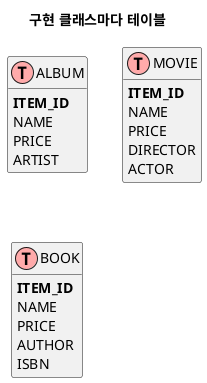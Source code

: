 @startuml

title 구현 클래스마다 테이블

!define table(x) class x << (T,#FFAAAA) >>
!define primary_key(x) <b>x</b>
!define foreign_key(x) <u>x</u>
hide methods
hide stereotypes

table(ALBUM) {
    primary_key(ITEM_ID)
    NAME
    PRICE
    ARTIST
}

table(MOVIE) {
    primary_key(ITEM_ID)
    NAME
    PRICE
    DIRECTOR
    ACTOR
}

table(BOOK) {
    primary_key(ITEM_ID)
    NAME
    PRICE
    AUTHOR
    ISBN
}

@enduml